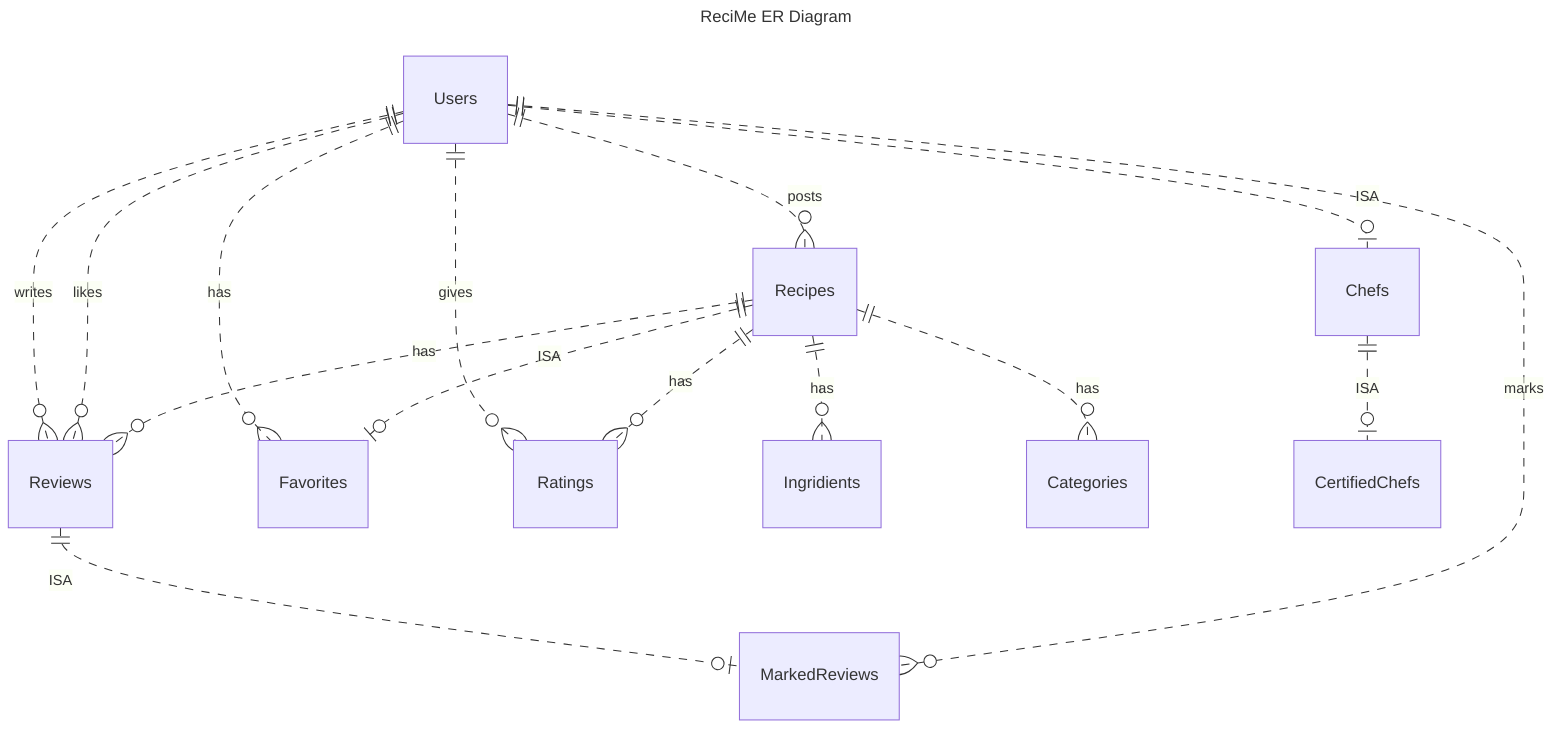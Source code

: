 ---
title: ReciMe ER Diagram
---
erDiagram
    Users ||..o| Chefs :ISA
    Users ||..o{ Recipes :posts
    Users ||..o{ Reviews :writes
    Users ||..o{ Reviews :likes
    Users ||..o{ Favorites :has
    Users ||..o{ Ratings : gives
    Recipes ||..o| Favorites :ISA
    Recipes ||..o{ Reviews :has
    Recipes ||..o{ Ratings :has
    Recipes||..o{ Ingridients :has
    Recipes ||..o{ Categories :has
    Reviews ||..o| MarkedReviews :ISA
    Users ||..o{ MarkedReviews :marks
    Chefs ||..o| CertifiedChefs :ISA